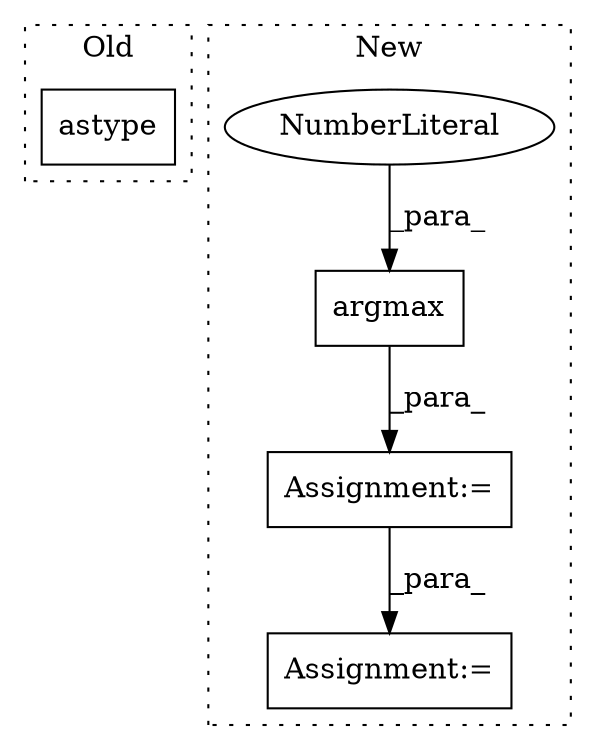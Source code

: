 digraph G {
subgraph cluster0 {
1 [label="astype" a="32" s="3033,3051" l="7,1" shape="box"];
label = "Old";
style="dotted";
}
subgraph cluster1 {
2 [label="argmax" a="32" s="2921,2929" l="7,1" shape="box"];
3 [label="NumberLiteral" a="34" s="2928" l="1" shape="ellipse"];
4 [label="Assignment:=" a="7" s="2948" l="1" shape="box"];
5 [label="Assignment:=" a="7" s="2911" l="1" shape="box"];
label = "New";
style="dotted";
}
2 -> 5 [label="_para_"];
3 -> 2 [label="_para_"];
5 -> 4 [label="_para_"];
}